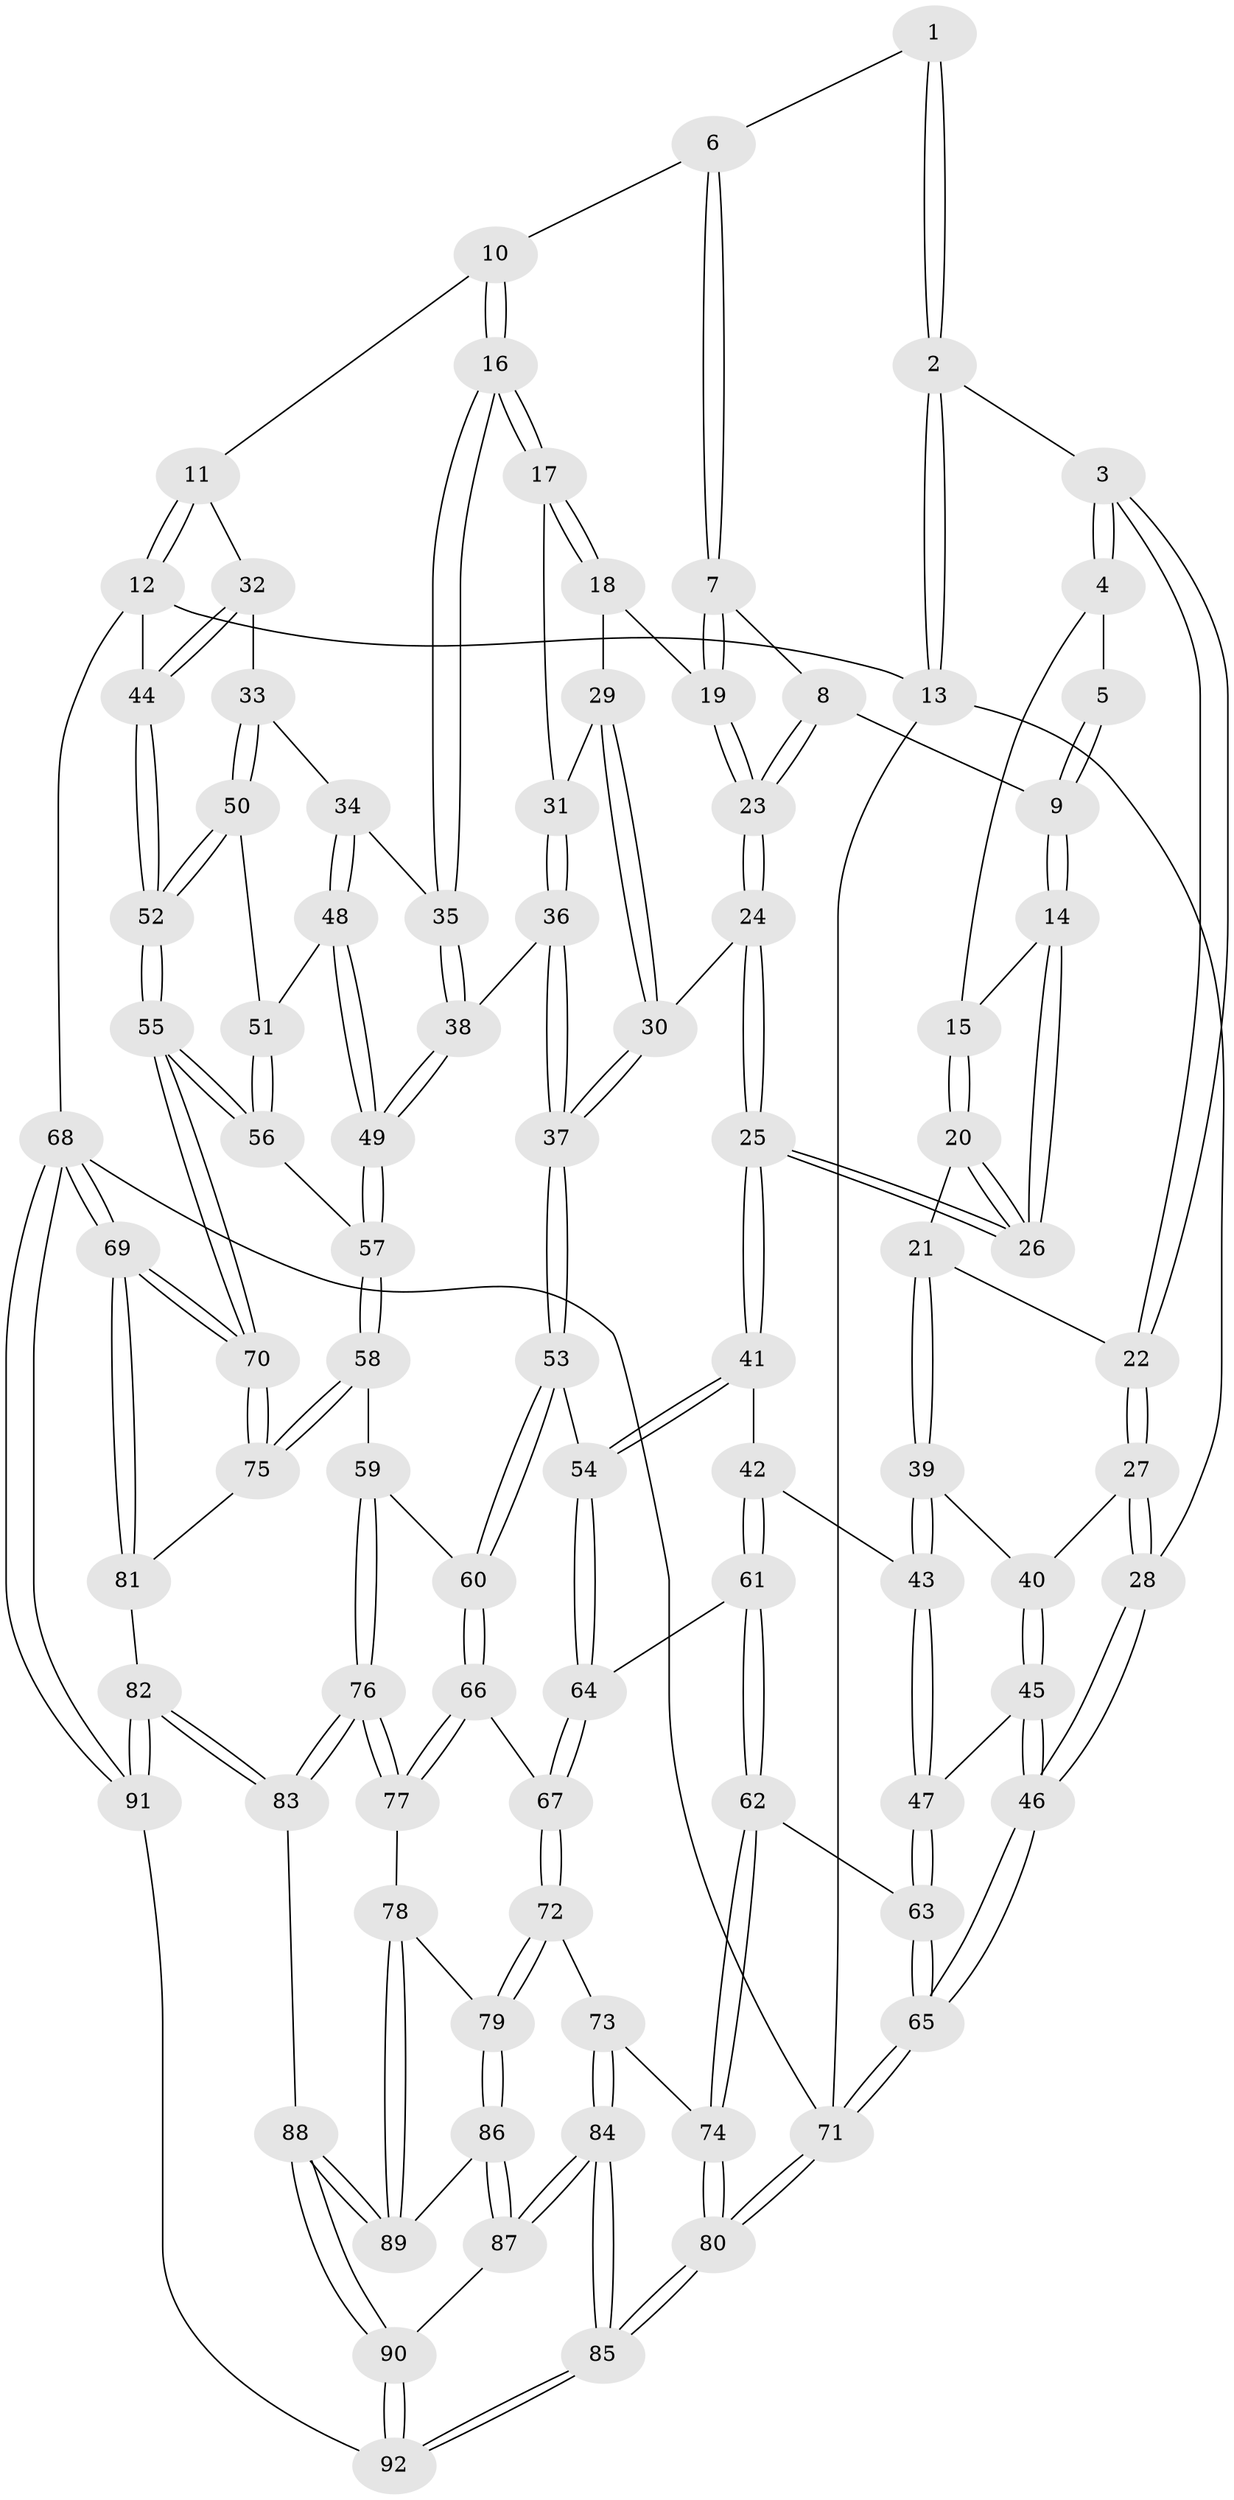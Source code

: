// Generated by graph-tools (version 1.1) at 2025/11/02/27/25 16:11:57]
// undirected, 92 vertices, 227 edges
graph export_dot {
graph [start="1"]
  node [color=gray90,style=filled];
  1 [pos="+0.30927346381966725+0"];
  2 [pos="+0+0"];
  3 [pos="+0.13141982298724625+0.13350797640632206"];
  4 [pos="+0.2834416136170083+0.09004526538042965"];
  5 [pos="+0.30080041980580224+0.06864032459747016"];
  6 [pos="+0.5957865048650248+0"];
  7 [pos="+0.567843273474468+0.0014719678603469957"];
  8 [pos="+0.4378819220986833+0.1341865954351151"];
  9 [pos="+0.4102157897430343+0.13795695960544901"];
  10 [pos="+0.9021208679900877+0"];
  11 [pos="+1+0"];
  12 [pos="+1+0"];
  13 [pos="+0+0"];
  14 [pos="+0.34610347813430736+0.20009233717305389"];
  15 [pos="+0.28970687165706843+0.15976048137634932"];
  16 [pos="+0.754678369458221+0.22772585662095415"];
  17 [pos="+0.7308943221407977+0.22299605842395231"];
  18 [pos="+0.6279736763478736+0.17918706713241458"];
  19 [pos="+0.6146435213457778+0.15287839094803823"];
  20 [pos="+0.18695645588422802+0.2374020254603535"];
  21 [pos="+0.16234900935263494+0.23418832890431884"];
  22 [pos="+0.13149972989277206+0.13496387485122693"];
  23 [pos="+0.4654543269537535+0.2372880227032403"];
  24 [pos="+0.46447149808041693+0.2812987782914721"];
  25 [pos="+0.3390768458770611+0.3173649487104487"];
  26 [pos="+0.33027063436258497+0.30404948047821323"];
  27 [pos="+0+0.24235380886639116"];
  28 [pos="+0+0.2236204576550474"];
  29 [pos="+0.6034994590663899+0.22868145216753122"];
  30 [pos="+0.5394159918639713+0.3253887514680676"];
  31 [pos="+0.659247379131525+0.30771144617141316"];
  32 [pos="+0.8903556840855393+0.25568836621515234"];
  33 [pos="+0.8628908663283108+0.2870410739865833"];
  34 [pos="+0.8328108881955203+0.28557824893634803"];
  35 [pos="+0.8015331225017296+0.2757911750709032"];
  36 [pos="+0.6223227531883906+0.4191214641437728"];
  37 [pos="+0.5737520664794022+0.41670438810504123"];
  38 [pos="+0.6481686935039925+0.4255240857643887"];
  39 [pos="+0.13121379766876162+0.2799799931489849"];
  40 [pos="+0.08350634957794438+0.2944616667731412"];
  41 [pos="+0.3257838359470461+0.41448919819293123"];
  42 [pos="+0.27375305218257057+0.43654642573102653"];
  43 [pos="+0.18410861166121475+0.4281285662603705"];
  44 [pos="+1+0.31445288007158"];
  45 [pos="+0.03729204697752361+0.38084351691266366"];
  46 [pos="+0+0.515307060249664"];
  47 [pos="+0.14319803774455023+0.46011102345894606"];
  48 [pos="+0.7660263062056942+0.4939292138562644"];
  49 [pos="+0.7548381248230055+0.5228516767449112"];
  50 [pos="+0.8783898125259784+0.30917548548812884"];
  51 [pos="+0.8723937899412925+0.36444420528362403"];
  52 [pos="+1+0.5171117763614087"];
  53 [pos="+0.5351170176997062+0.45604756846816713"];
  54 [pos="+0.39102958320855735+0.4644247939063281"];
  55 [pos="+1+0.5241800740226633"];
  56 [pos="+0.868692940069708+0.5721067636174384"];
  57 [pos="+0.8009234061461358+0.5995494323044724"];
  58 [pos="+0.7786125500633075+0.6448252230472425"];
  59 [pos="+0.596717218696525+0.6652898513914833"];
  60 [pos="+0.5455037369268877+0.6345450711892406"];
  61 [pos="+0.2577855081543631+0.5395646996163049"];
  62 [pos="+0.1783078687385325+0.6626954073529843"];
  63 [pos="+0.06587862232384809+0.5906596223924134"];
  64 [pos="+0.37845014927587617+0.5985634615237994"];
  65 [pos="+0+0.5995343640372376"];
  66 [pos="+0.4125067624568275+0.6683321304688695"];
  67 [pos="+0.38855752583411446+0.6636544512659435"];
  68 [pos="+1+1"];
  69 [pos="+1+1"];
  70 [pos="+1+1"];
  71 [pos="+0+1"];
  72 [pos="+0.3096185618620072+0.7080737527045639"];
  73 [pos="+0.23802297530448177+0.7098381006226259"];
  74 [pos="+0.20075108694477795+0.693451433745369"];
  75 [pos="+0.8054593690501423+0.7582299539856286"];
  76 [pos="+0.5737182228077532+0.7839933227007927"];
  77 [pos="+0.46657635032676353+0.7902011787622019"];
  78 [pos="+0.45971908568690234+0.8077574627944666"];
  79 [pos="+0.3640143960206075+0.8369171378282123"];
  80 [pos="+0+1"];
  81 [pos="+0.7231511416472711+0.8881954277377173"];
  82 [pos="+0.7111557306020303+0.9009810988617968"];
  83 [pos="+0.600961899479481+0.8584447188223826"];
  84 [pos="+0.23946041402167778+1"];
  85 [pos="+0.12332920711851877+1"];
  86 [pos="+0.3585359494769968+0.8864249131162171"];
  87 [pos="+0.35076523312156216+0.9002113718564957"];
  88 [pos="+0.5141823357376533+0.9098655093484644"];
  89 [pos="+0.4794353141976034+0.8781732993398927"];
  90 [pos="+0.4968208394939463+0.9729964486918817"];
  91 [pos="+0.7127499443819664+1"];
  92 [pos="+0.5017597633725815+1"];
  1 -- 2;
  1 -- 2;
  1 -- 6;
  2 -- 3;
  2 -- 13;
  2 -- 13;
  3 -- 4;
  3 -- 4;
  3 -- 22;
  3 -- 22;
  4 -- 5;
  4 -- 15;
  5 -- 9;
  5 -- 9;
  6 -- 7;
  6 -- 7;
  6 -- 10;
  7 -- 8;
  7 -- 19;
  7 -- 19;
  8 -- 9;
  8 -- 23;
  8 -- 23;
  9 -- 14;
  9 -- 14;
  10 -- 11;
  10 -- 16;
  10 -- 16;
  11 -- 12;
  11 -- 12;
  11 -- 32;
  12 -- 13;
  12 -- 44;
  12 -- 68;
  13 -- 28;
  13 -- 71;
  14 -- 15;
  14 -- 26;
  14 -- 26;
  15 -- 20;
  15 -- 20;
  16 -- 17;
  16 -- 17;
  16 -- 35;
  16 -- 35;
  17 -- 18;
  17 -- 18;
  17 -- 31;
  18 -- 19;
  18 -- 29;
  19 -- 23;
  19 -- 23;
  20 -- 21;
  20 -- 26;
  20 -- 26;
  21 -- 22;
  21 -- 39;
  21 -- 39;
  22 -- 27;
  22 -- 27;
  23 -- 24;
  23 -- 24;
  24 -- 25;
  24 -- 25;
  24 -- 30;
  25 -- 26;
  25 -- 26;
  25 -- 41;
  25 -- 41;
  27 -- 28;
  27 -- 28;
  27 -- 40;
  28 -- 46;
  28 -- 46;
  29 -- 30;
  29 -- 30;
  29 -- 31;
  30 -- 37;
  30 -- 37;
  31 -- 36;
  31 -- 36;
  32 -- 33;
  32 -- 44;
  32 -- 44;
  33 -- 34;
  33 -- 50;
  33 -- 50;
  34 -- 35;
  34 -- 48;
  34 -- 48;
  35 -- 38;
  35 -- 38;
  36 -- 37;
  36 -- 37;
  36 -- 38;
  37 -- 53;
  37 -- 53;
  38 -- 49;
  38 -- 49;
  39 -- 40;
  39 -- 43;
  39 -- 43;
  40 -- 45;
  40 -- 45;
  41 -- 42;
  41 -- 54;
  41 -- 54;
  42 -- 43;
  42 -- 61;
  42 -- 61;
  43 -- 47;
  43 -- 47;
  44 -- 52;
  44 -- 52;
  45 -- 46;
  45 -- 46;
  45 -- 47;
  46 -- 65;
  46 -- 65;
  47 -- 63;
  47 -- 63;
  48 -- 49;
  48 -- 49;
  48 -- 51;
  49 -- 57;
  49 -- 57;
  50 -- 51;
  50 -- 52;
  50 -- 52;
  51 -- 56;
  51 -- 56;
  52 -- 55;
  52 -- 55;
  53 -- 54;
  53 -- 60;
  53 -- 60;
  54 -- 64;
  54 -- 64;
  55 -- 56;
  55 -- 56;
  55 -- 70;
  55 -- 70;
  56 -- 57;
  57 -- 58;
  57 -- 58;
  58 -- 59;
  58 -- 75;
  58 -- 75;
  59 -- 60;
  59 -- 76;
  59 -- 76;
  60 -- 66;
  60 -- 66;
  61 -- 62;
  61 -- 62;
  61 -- 64;
  62 -- 63;
  62 -- 74;
  62 -- 74;
  63 -- 65;
  63 -- 65;
  64 -- 67;
  64 -- 67;
  65 -- 71;
  65 -- 71;
  66 -- 67;
  66 -- 77;
  66 -- 77;
  67 -- 72;
  67 -- 72;
  68 -- 69;
  68 -- 69;
  68 -- 91;
  68 -- 91;
  68 -- 71;
  69 -- 70;
  69 -- 70;
  69 -- 81;
  69 -- 81;
  70 -- 75;
  70 -- 75;
  71 -- 80;
  71 -- 80;
  72 -- 73;
  72 -- 79;
  72 -- 79;
  73 -- 74;
  73 -- 84;
  73 -- 84;
  74 -- 80;
  74 -- 80;
  75 -- 81;
  76 -- 77;
  76 -- 77;
  76 -- 83;
  76 -- 83;
  77 -- 78;
  78 -- 79;
  78 -- 89;
  78 -- 89;
  79 -- 86;
  79 -- 86;
  80 -- 85;
  80 -- 85;
  81 -- 82;
  82 -- 83;
  82 -- 83;
  82 -- 91;
  82 -- 91;
  83 -- 88;
  84 -- 85;
  84 -- 85;
  84 -- 87;
  84 -- 87;
  85 -- 92;
  85 -- 92;
  86 -- 87;
  86 -- 87;
  86 -- 89;
  87 -- 90;
  88 -- 89;
  88 -- 89;
  88 -- 90;
  88 -- 90;
  90 -- 92;
  90 -- 92;
  91 -- 92;
}
